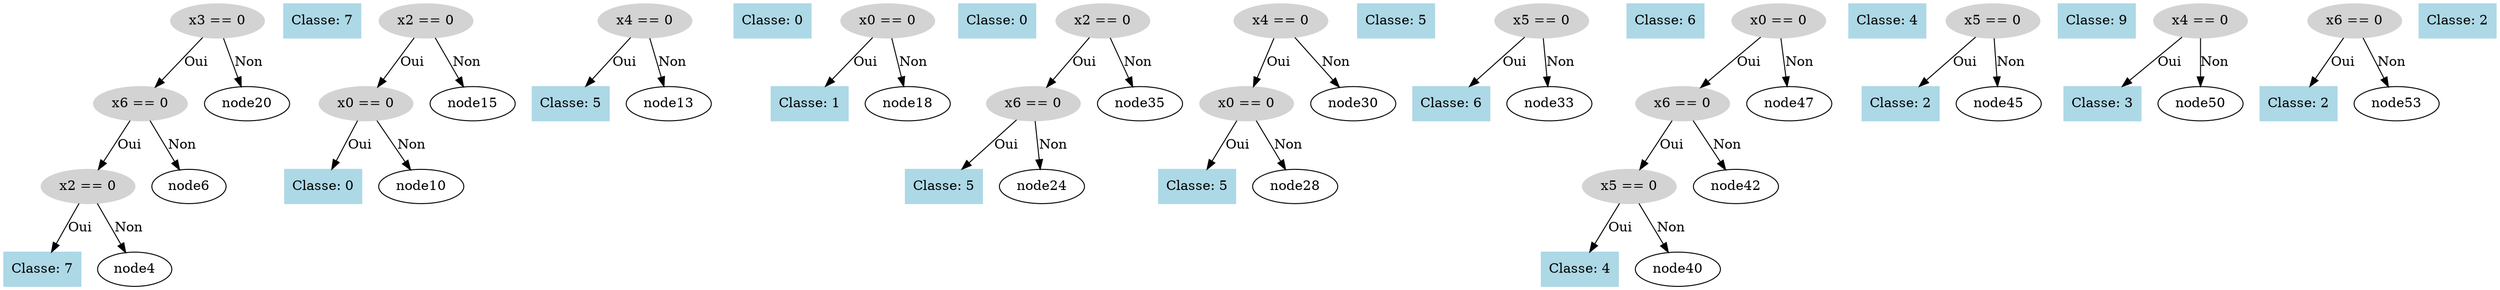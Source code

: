 digraph DecisionTree {
  node0 [label="x3 == 0", shape=ellipse, style=filled, color=lightgray];
  node0 -> node1 [label="Oui"];
  node1 [label="x6 == 0", shape=ellipse, style=filled, color=lightgray];
  node1 -> node2 [label="Oui"];
  node2 [label="x2 == 0", shape=ellipse, style=filled, color=lightgray];
  node2 -> node3 [label="Oui"];
  node3 [label="Classe: 7", shape=box, style=filled, color=lightblue];
  node2 -> node4 [label="Non"];
  node5 [label="Classe: 7", shape=box, style=filled, color=lightblue];
  node1 -> node6 [label="Non"];
  node7 [label="x2 == 0", shape=ellipse, style=filled, color=lightgray];
  node7 -> node8 [label="Oui"];
  node8 [label="x0 == 0", shape=ellipse, style=filled, color=lightgray];
  node8 -> node9 [label="Oui"];
  node9 [label="Classe: 0", shape=box, style=filled, color=lightblue];
  node8 -> node10 [label="Non"];
  node11 [label="x4 == 0", shape=ellipse, style=filled, color=lightgray];
  node11 -> node12 [label="Oui"];
  node12 [label="Classe: 5", shape=box, style=filled, color=lightblue];
  node11 -> node13 [label="Non"];
  node14 [label="Classe: 0", shape=box, style=filled, color=lightblue];
  node7 -> node15 [label="Non"];
  node16 [label="x0 == 0", shape=ellipse, style=filled, color=lightgray];
  node16 -> node17 [label="Oui"];
  node17 [label="Classe: 1", shape=box, style=filled, color=lightblue];
  node16 -> node18 [label="Non"];
  node19 [label="Classe: 0", shape=box, style=filled, color=lightblue];
  node0 -> node20 [label="Non"];
  node21 [label="x2 == 0", shape=ellipse, style=filled, color=lightgray];
  node21 -> node22 [label="Oui"];
  node22 [label="x6 == 0", shape=ellipse, style=filled, color=lightgray];
  node22 -> node23 [label="Oui"];
  node23 [label="Classe: 5", shape=box, style=filled, color=lightblue];
  node22 -> node24 [label="Non"];
  node25 [label="x4 == 0", shape=ellipse, style=filled, color=lightgray];
  node25 -> node26 [label="Oui"];
  node26 [label="x0 == 0", shape=ellipse, style=filled, color=lightgray];
  node26 -> node27 [label="Oui"];
  node27 [label="Classe: 5", shape=box, style=filled, color=lightblue];
  node26 -> node28 [label="Non"];
  node29 [label="Classe: 5", shape=box, style=filled, color=lightblue];
  node25 -> node30 [label="Non"];
  node31 [label="x5 == 0", shape=ellipse, style=filled, color=lightgray];
  node31 -> node32 [label="Oui"];
  node32 [label="Classe: 6", shape=box, style=filled, color=lightblue];
  node31 -> node33 [label="Non"];
  node34 [label="Classe: 6", shape=box, style=filled, color=lightblue];
  node21 -> node35 [label="Non"];
  node36 [label="x0 == 0", shape=ellipse, style=filled, color=lightgray];
  node36 -> node37 [label="Oui"];
  node37 [label="x6 == 0", shape=ellipse, style=filled, color=lightgray];
  node37 -> node38 [label="Oui"];
  node38 [label="x5 == 0", shape=ellipse, style=filled, color=lightgray];
  node38 -> node39 [label="Oui"];
  node39 [label="Classe: 4", shape=box, style=filled, color=lightblue];
  node38 -> node40 [label="Non"];
  node41 [label="Classe: 4", shape=box, style=filled, color=lightblue];
  node37 -> node42 [label="Non"];
  node43 [label="x5 == 0", shape=ellipse, style=filled, color=lightgray];
  node43 -> node44 [label="Oui"];
  node44 [label="Classe: 2", shape=box, style=filled, color=lightblue];
  node43 -> node45 [label="Non"];
  node46 [label="Classe: 9", shape=box, style=filled, color=lightblue];
  node36 -> node47 [label="Non"];
  node48 [label="x4 == 0", shape=ellipse, style=filled, color=lightgray];
  node48 -> node49 [label="Oui"];
  node49 [label="Classe: 3", shape=box, style=filled, color=lightblue];
  node48 -> node50 [label="Non"];
  node51 [label="x6 == 0", shape=ellipse, style=filled, color=lightgray];
  node51 -> node52 [label="Oui"];
  node52 [label="Classe: 2", shape=box, style=filled, color=lightblue];
  node51 -> node53 [label="Non"];
  node54 [label="Classe: 2", shape=box, style=filled, color=lightblue];
}
